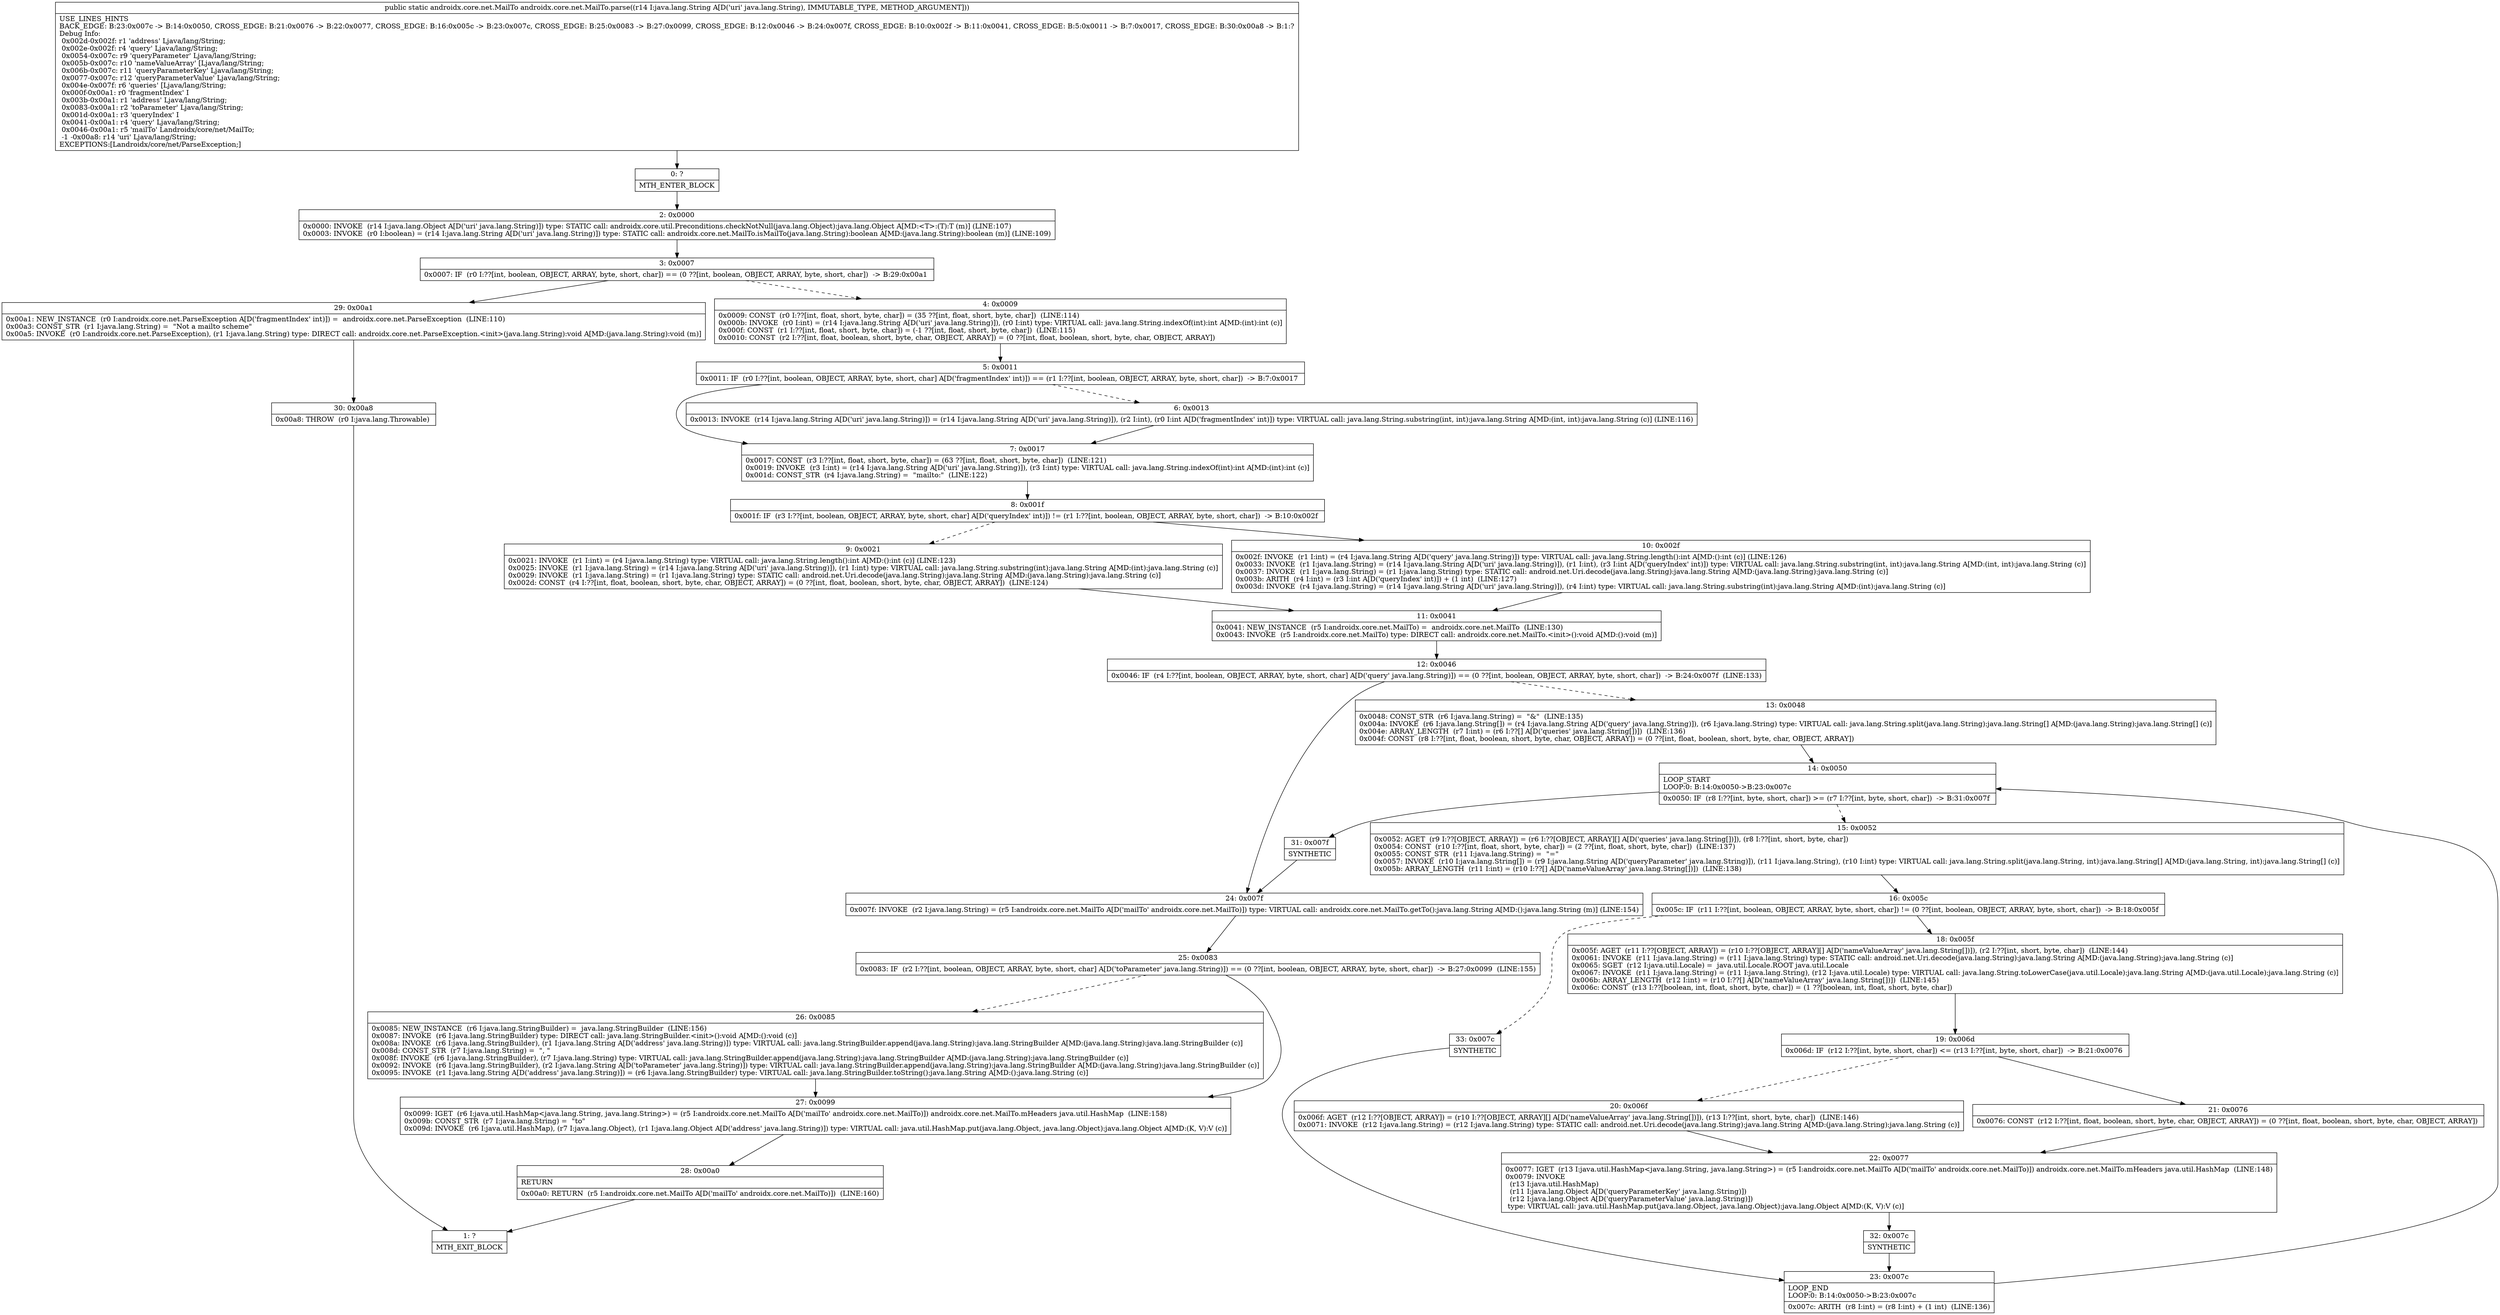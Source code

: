 digraph "CFG forandroidx.core.net.MailTo.parse(Ljava\/lang\/String;)Landroidx\/core\/net\/MailTo;" {
Node_0 [shape=record,label="{0\:\ ?|MTH_ENTER_BLOCK\l}"];
Node_2 [shape=record,label="{2\:\ 0x0000|0x0000: INVOKE  (r14 I:java.lang.Object A[D('uri' java.lang.String)]) type: STATIC call: androidx.core.util.Preconditions.checkNotNull(java.lang.Object):java.lang.Object A[MD:\<T\>:(T):T (m)] (LINE:107)\l0x0003: INVOKE  (r0 I:boolean) = (r14 I:java.lang.String A[D('uri' java.lang.String)]) type: STATIC call: androidx.core.net.MailTo.isMailTo(java.lang.String):boolean A[MD:(java.lang.String):boolean (m)] (LINE:109)\l}"];
Node_3 [shape=record,label="{3\:\ 0x0007|0x0007: IF  (r0 I:??[int, boolean, OBJECT, ARRAY, byte, short, char]) == (0 ??[int, boolean, OBJECT, ARRAY, byte, short, char])  \-\> B:29:0x00a1 \l}"];
Node_4 [shape=record,label="{4\:\ 0x0009|0x0009: CONST  (r0 I:??[int, float, short, byte, char]) = (35 ??[int, float, short, byte, char])  (LINE:114)\l0x000b: INVOKE  (r0 I:int) = (r14 I:java.lang.String A[D('uri' java.lang.String)]), (r0 I:int) type: VIRTUAL call: java.lang.String.indexOf(int):int A[MD:(int):int (c)]\l0x000f: CONST  (r1 I:??[int, float, short, byte, char]) = (\-1 ??[int, float, short, byte, char])  (LINE:115)\l0x0010: CONST  (r2 I:??[int, float, boolean, short, byte, char, OBJECT, ARRAY]) = (0 ??[int, float, boolean, short, byte, char, OBJECT, ARRAY]) \l}"];
Node_5 [shape=record,label="{5\:\ 0x0011|0x0011: IF  (r0 I:??[int, boolean, OBJECT, ARRAY, byte, short, char] A[D('fragmentIndex' int)]) == (r1 I:??[int, boolean, OBJECT, ARRAY, byte, short, char])  \-\> B:7:0x0017 \l}"];
Node_6 [shape=record,label="{6\:\ 0x0013|0x0013: INVOKE  (r14 I:java.lang.String A[D('uri' java.lang.String)]) = (r14 I:java.lang.String A[D('uri' java.lang.String)]), (r2 I:int), (r0 I:int A[D('fragmentIndex' int)]) type: VIRTUAL call: java.lang.String.substring(int, int):java.lang.String A[MD:(int, int):java.lang.String (c)] (LINE:116)\l}"];
Node_7 [shape=record,label="{7\:\ 0x0017|0x0017: CONST  (r3 I:??[int, float, short, byte, char]) = (63 ??[int, float, short, byte, char])  (LINE:121)\l0x0019: INVOKE  (r3 I:int) = (r14 I:java.lang.String A[D('uri' java.lang.String)]), (r3 I:int) type: VIRTUAL call: java.lang.String.indexOf(int):int A[MD:(int):int (c)]\l0x001d: CONST_STR  (r4 I:java.lang.String) =  \"mailto:\"  (LINE:122)\l}"];
Node_8 [shape=record,label="{8\:\ 0x001f|0x001f: IF  (r3 I:??[int, boolean, OBJECT, ARRAY, byte, short, char] A[D('queryIndex' int)]) != (r1 I:??[int, boolean, OBJECT, ARRAY, byte, short, char])  \-\> B:10:0x002f \l}"];
Node_9 [shape=record,label="{9\:\ 0x0021|0x0021: INVOKE  (r1 I:int) = (r4 I:java.lang.String) type: VIRTUAL call: java.lang.String.length():int A[MD:():int (c)] (LINE:123)\l0x0025: INVOKE  (r1 I:java.lang.String) = (r14 I:java.lang.String A[D('uri' java.lang.String)]), (r1 I:int) type: VIRTUAL call: java.lang.String.substring(int):java.lang.String A[MD:(int):java.lang.String (c)]\l0x0029: INVOKE  (r1 I:java.lang.String) = (r1 I:java.lang.String) type: STATIC call: android.net.Uri.decode(java.lang.String):java.lang.String A[MD:(java.lang.String):java.lang.String (c)]\l0x002d: CONST  (r4 I:??[int, float, boolean, short, byte, char, OBJECT, ARRAY]) = (0 ??[int, float, boolean, short, byte, char, OBJECT, ARRAY])  (LINE:124)\l}"];
Node_11 [shape=record,label="{11\:\ 0x0041|0x0041: NEW_INSTANCE  (r5 I:androidx.core.net.MailTo) =  androidx.core.net.MailTo  (LINE:130)\l0x0043: INVOKE  (r5 I:androidx.core.net.MailTo) type: DIRECT call: androidx.core.net.MailTo.\<init\>():void A[MD:():void (m)]\l}"];
Node_12 [shape=record,label="{12\:\ 0x0046|0x0046: IF  (r4 I:??[int, boolean, OBJECT, ARRAY, byte, short, char] A[D('query' java.lang.String)]) == (0 ??[int, boolean, OBJECT, ARRAY, byte, short, char])  \-\> B:24:0x007f  (LINE:133)\l}"];
Node_13 [shape=record,label="{13\:\ 0x0048|0x0048: CONST_STR  (r6 I:java.lang.String) =  \"&\"  (LINE:135)\l0x004a: INVOKE  (r6 I:java.lang.String[]) = (r4 I:java.lang.String A[D('query' java.lang.String)]), (r6 I:java.lang.String) type: VIRTUAL call: java.lang.String.split(java.lang.String):java.lang.String[] A[MD:(java.lang.String):java.lang.String[] (c)]\l0x004e: ARRAY_LENGTH  (r7 I:int) = (r6 I:??[] A[D('queries' java.lang.String[])])  (LINE:136)\l0x004f: CONST  (r8 I:??[int, float, boolean, short, byte, char, OBJECT, ARRAY]) = (0 ??[int, float, boolean, short, byte, char, OBJECT, ARRAY]) \l}"];
Node_14 [shape=record,label="{14\:\ 0x0050|LOOP_START\lLOOP:0: B:14:0x0050\-\>B:23:0x007c\l|0x0050: IF  (r8 I:??[int, byte, short, char]) \>= (r7 I:??[int, byte, short, char])  \-\> B:31:0x007f \l}"];
Node_15 [shape=record,label="{15\:\ 0x0052|0x0052: AGET  (r9 I:??[OBJECT, ARRAY]) = (r6 I:??[OBJECT, ARRAY][] A[D('queries' java.lang.String[])]), (r8 I:??[int, short, byte, char]) \l0x0054: CONST  (r10 I:??[int, float, short, byte, char]) = (2 ??[int, float, short, byte, char])  (LINE:137)\l0x0055: CONST_STR  (r11 I:java.lang.String) =  \"=\" \l0x0057: INVOKE  (r10 I:java.lang.String[]) = (r9 I:java.lang.String A[D('queryParameter' java.lang.String)]), (r11 I:java.lang.String), (r10 I:int) type: VIRTUAL call: java.lang.String.split(java.lang.String, int):java.lang.String[] A[MD:(java.lang.String, int):java.lang.String[] (c)]\l0x005b: ARRAY_LENGTH  (r11 I:int) = (r10 I:??[] A[D('nameValueArray' java.lang.String[])])  (LINE:138)\l}"];
Node_16 [shape=record,label="{16\:\ 0x005c|0x005c: IF  (r11 I:??[int, boolean, OBJECT, ARRAY, byte, short, char]) != (0 ??[int, boolean, OBJECT, ARRAY, byte, short, char])  \-\> B:18:0x005f \l}"];
Node_18 [shape=record,label="{18\:\ 0x005f|0x005f: AGET  (r11 I:??[OBJECT, ARRAY]) = (r10 I:??[OBJECT, ARRAY][] A[D('nameValueArray' java.lang.String[])]), (r2 I:??[int, short, byte, char])  (LINE:144)\l0x0061: INVOKE  (r11 I:java.lang.String) = (r11 I:java.lang.String) type: STATIC call: android.net.Uri.decode(java.lang.String):java.lang.String A[MD:(java.lang.String):java.lang.String (c)]\l0x0065: SGET  (r12 I:java.util.Locale) =  java.util.Locale.ROOT java.util.Locale \l0x0067: INVOKE  (r11 I:java.lang.String) = (r11 I:java.lang.String), (r12 I:java.util.Locale) type: VIRTUAL call: java.lang.String.toLowerCase(java.util.Locale):java.lang.String A[MD:(java.util.Locale):java.lang.String (c)]\l0x006b: ARRAY_LENGTH  (r12 I:int) = (r10 I:??[] A[D('nameValueArray' java.lang.String[])])  (LINE:145)\l0x006c: CONST  (r13 I:??[boolean, int, float, short, byte, char]) = (1 ??[boolean, int, float, short, byte, char]) \l}"];
Node_19 [shape=record,label="{19\:\ 0x006d|0x006d: IF  (r12 I:??[int, byte, short, char]) \<= (r13 I:??[int, byte, short, char])  \-\> B:21:0x0076 \l}"];
Node_20 [shape=record,label="{20\:\ 0x006f|0x006f: AGET  (r12 I:??[OBJECT, ARRAY]) = (r10 I:??[OBJECT, ARRAY][] A[D('nameValueArray' java.lang.String[])]), (r13 I:??[int, short, byte, char])  (LINE:146)\l0x0071: INVOKE  (r12 I:java.lang.String) = (r12 I:java.lang.String) type: STATIC call: android.net.Uri.decode(java.lang.String):java.lang.String A[MD:(java.lang.String):java.lang.String (c)]\l}"];
Node_22 [shape=record,label="{22\:\ 0x0077|0x0077: IGET  (r13 I:java.util.HashMap\<java.lang.String, java.lang.String\>) = (r5 I:androidx.core.net.MailTo A[D('mailTo' androidx.core.net.MailTo)]) androidx.core.net.MailTo.mHeaders java.util.HashMap  (LINE:148)\l0x0079: INVOKE  \l  (r13 I:java.util.HashMap)\l  (r11 I:java.lang.Object A[D('queryParameterKey' java.lang.String)])\l  (r12 I:java.lang.Object A[D('queryParameterValue' java.lang.String)])\l type: VIRTUAL call: java.util.HashMap.put(java.lang.Object, java.lang.Object):java.lang.Object A[MD:(K, V):V (c)]\l}"];
Node_32 [shape=record,label="{32\:\ 0x007c|SYNTHETIC\l}"];
Node_23 [shape=record,label="{23\:\ 0x007c|LOOP_END\lLOOP:0: B:14:0x0050\-\>B:23:0x007c\l|0x007c: ARITH  (r8 I:int) = (r8 I:int) + (1 int)  (LINE:136)\l}"];
Node_21 [shape=record,label="{21\:\ 0x0076|0x0076: CONST  (r12 I:??[int, float, boolean, short, byte, char, OBJECT, ARRAY]) = (0 ??[int, float, boolean, short, byte, char, OBJECT, ARRAY]) \l}"];
Node_33 [shape=record,label="{33\:\ 0x007c|SYNTHETIC\l}"];
Node_31 [shape=record,label="{31\:\ 0x007f|SYNTHETIC\l}"];
Node_24 [shape=record,label="{24\:\ 0x007f|0x007f: INVOKE  (r2 I:java.lang.String) = (r5 I:androidx.core.net.MailTo A[D('mailTo' androidx.core.net.MailTo)]) type: VIRTUAL call: androidx.core.net.MailTo.getTo():java.lang.String A[MD:():java.lang.String (m)] (LINE:154)\l}"];
Node_25 [shape=record,label="{25\:\ 0x0083|0x0083: IF  (r2 I:??[int, boolean, OBJECT, ARRAY, byte, short, char] A[D('toParameter' java.lang.String)]) == (0 ??[int, boolean, OBJECT, ARRAY, byte, short, char])  \-\> B:27:0x0099  (LINE:155)\l}"];
Node_26 [shape=record,label="{26\:\ 0x0085|0x0085: NEW_INSTANCE  (r6 I:java.lang.StringBuilder) =  java.lang.StringBuilder  (LINE:156)\l0x0087: INVOKE  (r6 I:java.lang.StringBuilder) type: DIRECT call: java.lang.StringBuilder.\<init\>():void A[MD:():void (c)]\l0x008a: INVOKE  (r6 I:java.lang.StringBuilder), (r1 I:java.lang.String A[D('address' java.lang.String)]) type: VIRTUAL call: java.lang.StringBuilder.append(java.lang.String):java.lang.StringBuilder A[MD:(java.lang.String):java.lang.StringBuilder (c)]\l0x008d: CONST_STR  (r7 I:java.lang.String) =  \", \" \l0x008f: INVOKE  (r6 I:java.lang.StringBuilder), (r7 I:java.lang.String) type: VIRTUAL call: java.lang.StringBuilder.append(java.lang.String):java.lang.StringBuilder A[MD:(java.lang.String):java.lang.StringBuilder (c)]\l0x0092: INVOKE  (r6 I:java.lang.StringBuilder), (r2 I:java.lang.String A[D('toParameter' java.lang.String)]) type: VIRTUAL call: java.lang.StringBuilder.append(java.lang.String):java.lang.StringBuilder A[MD:(java.lang.String):java.lang.StringBuilder (c)]\l0x0095: INVOKE  (r1 I:java.lang.String A[D('address' java.lang.String)]) = (r6 I:java.lang.StringBuilder) type: VIRTUAL call: java.lang.StringBuilder.toString():java.lang.String A[MD:():java.lang.String (c)]\l}"];
Node_27 [shape=record,label="{27\:\ 0x0099|0x0099: IGET  (r6 I:java.util.HashMap\<java.lang.String, java.lang.String\>) = (r5 I:androidx.core.net.MailTo A[D('mailTo' androidx.core.net.MailTo)]) androidx.core.net.MailTo.mHeaders java.util.HashMap  (LINE:158)\l0x009b: CONST_STR  (r7 I:java.lang.String) =  \"to\" \l0x009d: INVOKE  (r6 I:java.util.HashMap), (r7 I:java.lang.Object), (r1 I:java.lang.Object A[D('address' java.lang.String)]) type: VIRTUAL call: java.util.HashMap.put(java.lang.Object, java.lang.Object):java.lang.Object A[MD:(K, V):V (c)]\l}"];
Node_28 [shape=record,label="{28\:\ 0x00a0|RETURN\l|0x00a0: RETURN  (r5 I:androidx.core.net.MailTo A[D('mailTo' androidx.core.net.MailTo)])  (LINE:160)\l}"];
Node_1 [shape=record,label="{1\:\ ?|MTH_EXIT_BLOCK\l}"];
Node_10 [shape=record,label="{10\:\ 0x002f|0x002f: INVOKE  (r1 I:int) = (r4 I:java.lang.String A[D('query' java.lang.String)]) type: VIRTUAL call: java.lang.String.length():int A[MD:():int (c)] (LINE:126)\l0x0033: INVOKE  (r1 I:java.lang.String) = (r14 I:java.lang.String A[D('uri' java.lang.String)]), (r1 I:int), (r3 I:int A[D('queryIndex' int)]) type: VIRTUAL call: java.lang.String.substring(int, int):java.lang.String A[MD:(int, int):java.lang.String (c)]\l0x0037: INVOKE  (r1 I:java.lang.String) = (r1 I:java.lang.String) type: STATIC call: android.net.Uri.decode(java.lang.String):java.lang.String A[MD:(java.lang.String):java.lang.String (c)]\l0x003b: ARITH  (r4 I:int) = (r3 I:int A[D('queryIndex' int)]) + (1 int)  (LINE:127)\l0x003d: INVOKE  (r4 I:java.lang.String) = (r14 I:java.lang.String A[D('uri' java.lang.String)]), (r4 I:int) type: VIRTUAL call: java.lang.String.substring(int):java.lang.String A[MD:(int):java.lang.String (c)]\l}"];
Node_29 [shape=record,label="{29\:\ 0x00a1|0x00a1: NEW_INSTANCE  (r0 I:androidx.core.net.ParseException A[D('fragmentIndex' int)]) =  androidx.core.net.ParseException  (LINE:110)\l0x00a3: CONST_STR  (r1 I:java.lang.String) =  \"Not a mailto scheme\" \l0x00a5: INVOKE  (r0 I:androidx.core.net.ParseException), (r1 I:java.lang.String) type: DIRECT call: androidx.core.net.ParseException.\<init\>(java.lang.String):void A[MD:(java.lang.String):void (m)]\l}"];
Node_30 [shape=record,label="{30\:\ 0x00a8|0x00a8: THROW  (r0 I:java.lang.Throwable) \l}"];
MethodNode[shape=record,label="{public static androidx.core.net.MailTo androidx.core.net.MailTo.parse((r14 I:java.lang.String A[D('uri' java.lang.String), IMMUTABLE_TYPE, METHOD_ARGUMENT]))  | USE_LINES_HINTS\lBACK_EDGE: B:23:0x007c \-\> B:14:0x0050, CROSS_EDGE: B:21:0x0076 \-\> B:22:0x0077, CROSS_EDGE: B:16:0x005c \-\> B:23:0x007c, CROSS_EDGE: B:25:0x0083 \-\> B:27:0x0099, CROSS_EDGE: B:12:0x0046 \-\> B:24:0x007f, CROSS_EDGE: B:10:0x002f \-\> B:11:0x0041, CROSS_EDGE: B:5:0x0011 \-\> B:7:0x0017, CROSS_EDGE: B:30:0x00a8 \-\> B:1:?\lDebug Info:\l  0x002d\-0x002f: r1 'address' Ljava\/lang\/String;\l  0x002e\-0x002f: r4 'query' Ljava\/lang\/String;\l  0x0054\-0x007c: r9 'queryParameter' Ljava\/lang\/String;\l  0x005b\-0x007c: r10 'nameValueArray' [Ljava\/lang\/String;\l  0x006b\-0x007c: r11 'queryParameterKey' Ljava\/lang\/String;\l  0x0077\-0x007c: r12 'queryParameterValue' Ljava\/lang\/String;\l  0x004e\-0x007f: r6 'queries' [Ljava\/lang\/String;\l  0x000f\-0x00a1: r0 'fragmentIndex' I\l  0x003b\-0x00a1: r1 'address' Ljava\/lang\/String;\l  0x0083\-0x00a1: r2 'toParameter' Ljava\/lang\/String;\l  0x001d\-0x00a1: r3 'queryIndex' I\l  0x0041\-0x00a1: r4 'query' Ljava\/lang\/String;\l  0x0046\-0x00a1: r5 'mailTo' Landroidx\/core\/net\/MailTo;\l  \-1 \-0x00a8: r14 'uri' Ljava\/lang\/String;\lEXCEPTIONS:[Landroidx\/core\/net\/ParseException;]\l}"];
MethodNode -> Node_0;Node_0 -> Node_2;
Node_2 -> Node_3;
Node_3 -> Node_4[style=dashed];
Node_3 -> Node_29;
Node_4 -> Node_5;
Node_5 -> Node_6[style=dashed];
Node_5 -> Node_7;
Node_6 -> Node_7;
Node_7 -> Node_8;
Node_8 -> Node_9[style=dashed];
Node_8 -> Node_10;
Node_9 -> Node_11;
Node_11 -> Node_12;
Node_12 -> Node_13[style=dashed];
Node_12 -> Node_24;
Node_13 -> Node_14;
Node_14 -> Node_15[style=dashed];
Node_14 -> Node_31;
Node_15 -> Node_16;
Node_16 -> Node_18;
Node_16 -> Node_33[style=dashed];
Node_18 -> Node_19;
Node_19 -> Node_20[style=dashed];
Node_19 -> Node_21;
Node_20 -> Node_22;
Node_22 -> Node_32;
Node_32 -> Node_23;
Node_23 -> Node_14;
Node_21 -> Node_22;
Node_33 -> Node_23;
Node_31 -> Node_24;
Node_24 -> Node_25;
Node_25 -> Node_26[style=dashed];
Node_25 -> Node_27;
Node_26 -> Node_27;
Node_27 -> Node_28;
Node_28 -> Node_1;
Node_10 -> Node_11;
Node_29 -> Node_30;
Node_30 -> Node_1;
}

